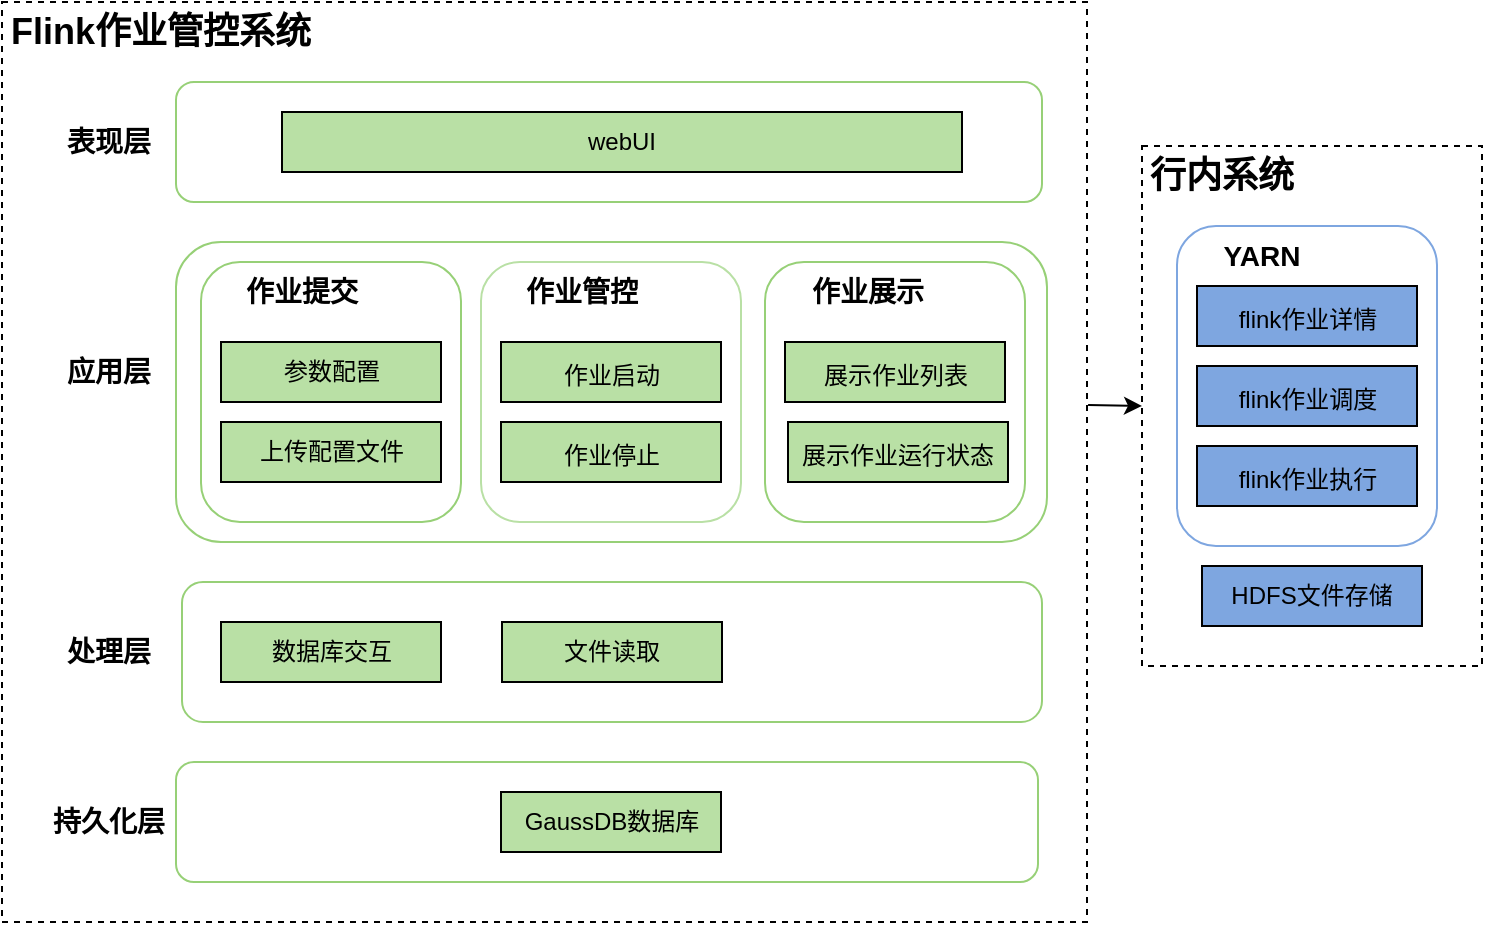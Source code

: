 <mxfile version="15.5.2" type="github">
  <diagram id="EsC2Hzitvl2C8W4MN_cd" name="Page-1">
    <mxGraphModel dx="910" dy="593" grid="1" gridSize="10" guides="1" tooltips="1" connect="1" arrows="1" fold="1" page="1" pageScale="1" pageWidth="827" pageHeight="1169" math="0" shadow="0">
      <root>
        <mxCell id="0" />
        <mxCell id="1" parent="0" />
        <mxCell id="YzSAeH3SV0ryD27Wd0aZ-29" value="" style="rounded=0;whiteSpace=wrap;html=1;dashed=1;" vertex="1" parent="1">
          <mxGeometry x="650" y="222" width="170" height="260" as="geometry" />
        </mxCell>
        <mxCell id="YzSAeH3SV0ryD27Wd0aZ-17" value="" style="rounded=1;whiteSpace=wrap;html=1;strokeColor=#7EA6E0;fillColor=#FFFFFF;" vertex="1" parent="1">
          <mxGeometry x="667.5" y="262" width="130" height="160" as="geometry" />
        </mxCell>
        <mxCell id="YzSAeH3SV0ryD27Wd0aZ-28" value="" style="rounded=0;whiteSpace=wrap;html=1;dashed=1;" vertex="1" parent="1">
          <mxGeometry x="80" y="150" width="542.5" height="460" as="geometry" />
        </mxCell>
        <mxCell id="YzSAeH3SV0ryD27Wd0aZ-1" value="" style="rounded=1;whiteSpace=wrap;html=1;fontSize=12;fillColor=#FFFFFF;strokeColor=#97D077;" vertex="1" parent="1">
          <mxGeometry x="167" y="270" width="435.5" height="150" as="geometry" />
        </mxCell>
        <mxCell id="YzSAeH3SV0ryD27Wd0aZ-2" value="" style="rounded=1;whiteSpace=wrap;html=1;strokeColor=#97D077;fillColor=#FFFFFF;" vertex="1" parent="1">
          <mxGeometry x="461.5" y="280" width="130" height="130" as="geometry" />
        </mxCell>
        <mxCell id="YzSAeH3SV0ryD27Wd0aZ-3" value="" style="rounded=1;whiteSpace=wrap;html=1;strokeColor=#97D077;fillColor=#FFFFFF;" vertex="1" parent="1">
          <mxGeometry x="170" y="440" width="430" height="70" as="geometry" />
        </mxCell>
        <mxCell id="YzSAeH3SV0ryD27Wd0aZ-4" value="" style="rounded=1;whiteSpace=wrap;html=1;strokeColor=#B9E0A5;fillColor=#FFFFFF;" vertex="1" parent="1">
          <mxGeometry x="319.5" y="280" width="130" height="130" as="geometry" />
        </mxCell>
        <mxCell id="YzSAeH3SV0ryD27Wd0aZ-5" value="" style="rounded=1;whiteSpace=wrap;html=1;strokeColor=#97D077;fillColor=#FFFFFF;" vertex="1" parent="1">
          <mxGeometry x="179.5" y="280" width="130" height="130" as="geometry" />
        </mxCell>
        <mxCell id="YzSAeH3SV0ryD27Wd0aZ-6" value="&lt;span style=&quot;font-size: 12px&quot;&gt;作业启动&lt;/span&gt;" style="rounded=0;whiteSpace=wrap;html=1;fontSize=18;fillColor=#B9E0A5;" vertex="1" parent="1">
          <mxGeometry x="329.5" y="320" width="110" height="30" as="geometry" />
        </mxCell>
        <mxCell id="YzSAeH3SV0ryD27Wd0aZ-7" value="&lt;span style=&quot;font-size: 12px&quot;&gt;展示作业列表&lt;/span&gt;" style="rounded=0;whiteSpace=wrap;html=1;fontSize=18;fillColor=#B9E0A5;" vertex="1" parent="1">
          <mxGeometry x="471.5" y="320" width="110" height="30" as="geometry" />
        </mxCell>
        <mxCell id="YzSAeH3SV0ryD27Wd0aZ-8" value="参数配置" style="rounded=0;whiteSpace=wrap;html=1;fontSize=12;fillColor=#B9E0A5;" vertex="1" parent="1">
          <mxGeometry x="189.5" y="320" width="110" height="30" as="geometry" />
        </mxCell>
        <mxCell id="YzSAeH3SV0ryD27Wd0aZ-9" value="上传配置文件" style="rounded=0;whiteSpace=wrap;html=1;fontSize=12;fillColor=#B9E0A5;" vertex="1" parent="1">
          <mxGeometry x="189.5" y="360" width="110" height="30" as="geometry" />
        </mxCell>
        <mxCell id="YzSAeH3SV0ryD27Wd0aZ-10" value="&lt;b&gt;&lt;font style=&quot;font-size: 14px&quot;&gt;作业提交&lt;/font&gt;&lt;/b&gt;" style="text;html=1;strokeColor=none;fillColor=none;align=center;verticalAlign=middle;whiteSpace=wrap;rounded=0;fontFamily=Helvetica;" vertex="1" parent="1">
          <mxGeometry x="199.5" y="280" width="60" height="30" as="geometry" />
        </mxCell>
        <mxCell id="YzSAeH3SV0ryD27Wd0aZ-11" value="&lt;span style=&quot;font-size: 12px&quot;&gt;作业停止&lt;/span&gt;" style="rounded=0;whiteSpace=wrap;html=1;fontSize=18;fillColor=#B9E0A5;" vertex="1" parent="1">
          <mxGeometry x="329.5" y="360" width="110" height="30" as="geometry" />
        </mxCell>
        <mxCell id="YzSAeH3SV0ryD27Wd0aZ-12" value="&lt;span style=&quot;font-size: 14px&quot;&gt;&lt;b&gt;作业管控&lt;/b&gt;&lt;/span&gt;" style="text;html=1;strokeColor=none;fillColor=none;align=center;verticalAlign=middle;whiteSpace=wrap;rounded=0;fontFamily=Helvetica;" vertex="1" parent="1">
          <mxGeometry x="339.5" y="280" width="60" height="30" as="geometry" />
        </mxCell>
        <mxCell id="YzSAeH3SV0ryD27Wd0aZ-13" value="&lt;span style=&quot;font-size: 12px&quot;&gt;展示作业运行状态&lt;/span&gt;" style="rounded=0;whiteSpace=wrap;html=1;fontSize=18;fillColor=#B9E0A5;" vertex="1" parent="1">
          <mxGeometry x="473" y="360" width="110" height="30" as="geometry" />
        </mxCell>
        <mxCell id="YzSAeH3SV0ryD27Wd0aZ-14" value="&lt;span style=&quot;font-size: 14px&quot;&gt;&lt;b&gt;YARN&lt;/b&gt;&lt;/span&gt;" style="text;html=1;strokeColor=none;fillColor=none;align=center;verticalAlign=middle;whiteSpace=wrap;rounded=0;fontFamily=Helvetica;" vertex="1" parent="1">
          <mxGeometry x="680" y="262" width="60" height="30" as="geometry" />
        </mxCell>
        <mxCell id="YzSAeH3SV0ryD27Wd0aZ-15" value="&lt;font style=&quot;font-size: 14px&quot;&gt;&lt;b&gt;应用层&lt;/b&gt;&lt;/font&gt;" style="text;html=1;strokeColor=none;fillColor=none;align=center;verticalAlign=middle;whiteSpace=wrap;rounded=0;" vertex="1" parent="1">
          <mxGeometry x="87" y="320" width="92.5" height="30" as="geometry" />
        </mxCell>
        <mxCell id="YzSAeH3SV0ryD27Wd0aZ-16" value="&lt;b&gt;&lt;font style=&quot;font-size: 14px&quot;&gt;持久化层&lt;/font&gt;&lt;/b&gt;" style="text;html=1;strokeColor=none;fillColor=none;align=center;verticalAlign=middle;whiteSpace=wrap;rounded=0;" vertex="1" parent="1">
          <mxGeometry x="87" y="545" width="92.5" height="30" as="geometry" />
        </mxCell>
        <mxCell id="YzSAeH3SV0ryD27Wd0aZ-18" value="&lt;b&gt;&lt;font style=&quot;font-size: 14px&quot;&gt;作业展示&lt;/font&gt;&lt;/b&gt;" style="text;html=1;strokeColor=none;fillColor=none;align=center;verticalAlign=middle;whiteSpace=wrap;rounded=0;fontFamily=Helvetica;" vertex="1" parent="1">
          <mxGeometry x="483" y="280" width="60" height="30" as="geometry" />
        </mxCell>
        <mxCell id="YzSAeH3SV0ryD27Wd0aZ-19" value="&lt;b&gt;&lt;font style=&quot;font-size: 18px&quot;&gt;行内系统&lt;/font&gt;&lt;/b&gt;" style="text;html=1;strokeColor=none;fillColor=none;align=center;verticalAlign=middle;whiteSpace=wrap;rounded=0;fontFamily=Helvetica;" vertex="1" parent="1">
          <mxGeometry x="650" y="222" width="80" height="30" as="geometry" />
        </mxCell>
        <mxCell id="YzSAeH3SV0ryD27Wd0aZ-20" value="&lt;span style=&quot;font-size: 12px&quot;&gt;flink作业详情&lt;/span&gt;" style="rounded=0;whiteSpace=wrap;html=1;fontSize=18;fillColor=#7EA6E0;" vertex="1" parent="1">
          <mxGeometry x="677.5" y="292" width="110" height="30" as="geometry" />
        </mxCell>
        <mxCell id="YzSAeH3SV0ryD27Wd0aZ-21" value="&lt;font style=&quot;font-size: 14px&quot;&gt;&lt;b&gt;处理层&lt;/b&gt;&lt;/font&gt;" style="text;html=1;strokeColor=none;fillColor=none;align=center;verticalAlign=middle;whiteSpace=wrap;rounded=0;" vertex="1" parent="1">
          <mxGeometry x="87" y="460" width="92.5" height="30" as="geometry" />
        </mxCell>
        <mxCell id="YzSAeH3SV0ryD27Wd0aZ-22" value="" style="rounded=1;whiteSpace=wrap;html=1;strokeColor=#97D077;fillColor=#FFFFFF;" vertex="1" parent="1">
          <mxGeometry x="167" y="530" width="431" height="60" as="geometry" />
        </mxCell>
        <mxCell id="YzSAeH3SV0ryD27Wd0aZ-23" value="GaussDB数据库" style="rounded=0;whiteSpace=wrap;html=1;fontSize=12;fillColor=#B9E0A5;" vertex="1" parent="1">
          <mxGeometry x="329.5" y="545" width="110" height="30" as="geometry" />
        </mxCell>
        <mxCell id="YzSAeH3SV0ryD27Wd0aZ-24" value="HDFS文件存储" style="rounded=0;whiteSpace=wrap;html=1;fontSize=12;fillColor=#7EA6E0;" vertex="1" parent="1">
          <mxGeometry x="680" y="432" width="110" height="30" as="geometry" />
        </mxCell>
        <mxCell id="YzSAeH3SV0ryD27Wd0aZ-25" value="" style="rounded=1;whiteSpace=wrap;html=1;fontSize=12;fillColor=#FFFFFF;strokeColor=#97D077;" vertex="1" parent="1">
          <mxGeometry x="167" y="190" width="433" height="60" as="geometry" />
        </mxCell>
        <mxCell id="YzSAeH3SV0ryD27Wd0aZ-26" value="webUI" style="rounded=0;whiteSpace=wrap;html=1;fontSize=12;fillColor=#B9E0A5;" vertex="1" parent="1">
          <mxGeometry x="220" y="205" width="340" height="30" as="geometry" />
        </mxCell>
        <mxCell id="YzSAeH3SV0ryD27Wd0aZ-27" value="&lt;font style=&quot;font-size: 14px&quot;&gt;&lt;b&gt;表现层&lt;/b&gt;&lt;/font&gt;" style="text;html=1;strokeColor=none;fillColor=none;align=center;verticalAlign=middle;whiteSpace=wrap;rounded=0;" vertex="1" parent="1">
          <mxGeometry x="87" y="205" width="92.5" height="30" as="geometry" />
        </mxCell>
        <mxCell id="YzSAeH3SV0ryD27Wd0aZ-30" value="" style="endArrow=classic;html=1;rounded=0;entryX=0;entryY=0.5;entryDx=0;entryDy=0;exitX=1.001;exitY=0.438;exitDx=0;exitDy=0;exitPerimeter=0;" edge="1" parent="1" source="YzSAeH3SV0ryD27Wd0aZ-28" target="YzSAeH3SV0ryD27Wd0aZ-29">
          <mxGeometry width="50" height="50" relative="1" as="geometry">
            <mxPoint x="630" y="400" as="sourcePoint" />
            <mxPoint x="452.5" y="660" as="targetPoint" />
          </mxGeometry>
        </mxCell>
        <mxCell id="YzSAeH3SV0ryD27Wd0aZ-31" value="&lt;span style=&quot;font-size: 12px&quot;&gt;flink作业调度&lt;/span&gt;" style="rounded=0;whiteSpace=wrap;html=1;fontSize=18;fillColor=#7EA6E0;" vertex="1" parent="1">
          <mxGeometry x="677.5" y="332" width="110" height="30" as="geometry" />
        </mxCell>
        <mxCell id="YzSAeH3SV0ryD27Wd0aZ-32" value="&lt;span style=&quot;font-size: 12px&quot;&gt;flink作业执行&lt;/span&gt;" style="rounded=0;whiteSpace=wrap;html=1;fontSize=18;fillColor=#7EA6E0;" vertex="1" parent="1">
          <mxGeometry x="677.5" y="372" width="110" height="30" as="geometry" />
        </mxCell>
        <mxCell id="YzSAeH3SV0ryD27Wd0aZ-33" value="数据库交互" style="rounded=0;whiteSpace=wrap;html=1;fontSize=12;fillColor=#B9E0A5;" vertex="1" parent="1">
          <mxGeometry x="189.5" y="460" width="110" height="30" as="geometry" />
        </mxCell>
        <mxCell id="YzSAeH3SV0ryD27Wd0aZ-34" value="文件读取" style="rounded=0;whiteSpace=wrap;html=1;fontSize=12;fillColor=#B9E0A5;" vertex="1" parent="1">
          <mxGeometry x="330" y="460" width="110" height="30" as="geometry" />
        </mxCell>
        <mxCell id="YzSAeH3SV0ryD27Wd0aZ-36" value="&lt;b&gt;&lt;font style=&quot;font-size: 18px&quot;&gt;Flink作业管控系统&lt;/font&gt;&lt;/b&gt;" style="text;html=1;strokeColor=none;fillColor=none;align=center;verticalAlign=middle;whiteSpace=wrap;rounded=0;fontFamily=Helvetica;" vertex="1" parent="1">
          <mxGeometry x="80" y="150" width="159" height="30" as="geometry" />
        </mxCell>
      </root>
    </mxGraphModel>
  </diagram>
</mxfile>
